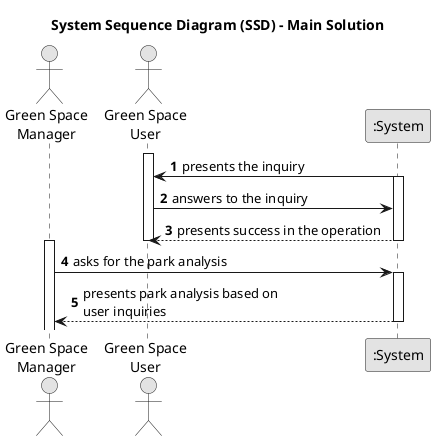 @startuml
skinparam monochrome true
skinparam packageStyle rectangle
skinparam shadowing false

title System Sequence Diagram (SSD) - Main Solution

autonumber

actor "Green Space\nManager" as Manager
actor "Green Space\nUser" as User
participant ":System" as System

activate User
    System -> User : presents the inquiry
    activate System

    User -> System : answers to the inquiry
    System --> User : presents success in the operation

    deactivate System
deactivate User

activate Manager

    Manager -> System : asks for the park analysis
    activate System

        System --> Manager : presents park analysis based on\nuser inquiries
    deactivate System

@enduml